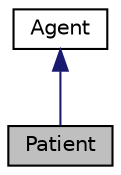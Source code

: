 digraph "Patient"
{
 // LATEX_PDF_SIZE
  edge [fontname="Helvetica",fontsize="10",labelfontname="Helvetica",labelfontsize="10"];
  node [fontname="Helvetica",fontsize="10",shape=record];
  Node1 [label="Patient",height=0.2,width=0.4,color="black", fillcolor="grey75", style="filled", fontcolor="black",tooltip="Clase que representa al agente de tipo paciente en la simulación."];
  Node2 -> Node1 [dir="back",color="midnightblue",fontsize="10",style="solid",fontname="Helvetica"];
  Node2 [label="Agent",height=0.2,width=0.4,color="black", fillcolor="white", style="filled",URL="$d8/dfe/classAgent.html",tooltip="Clase que representa a un agente en la simulación."];
}
